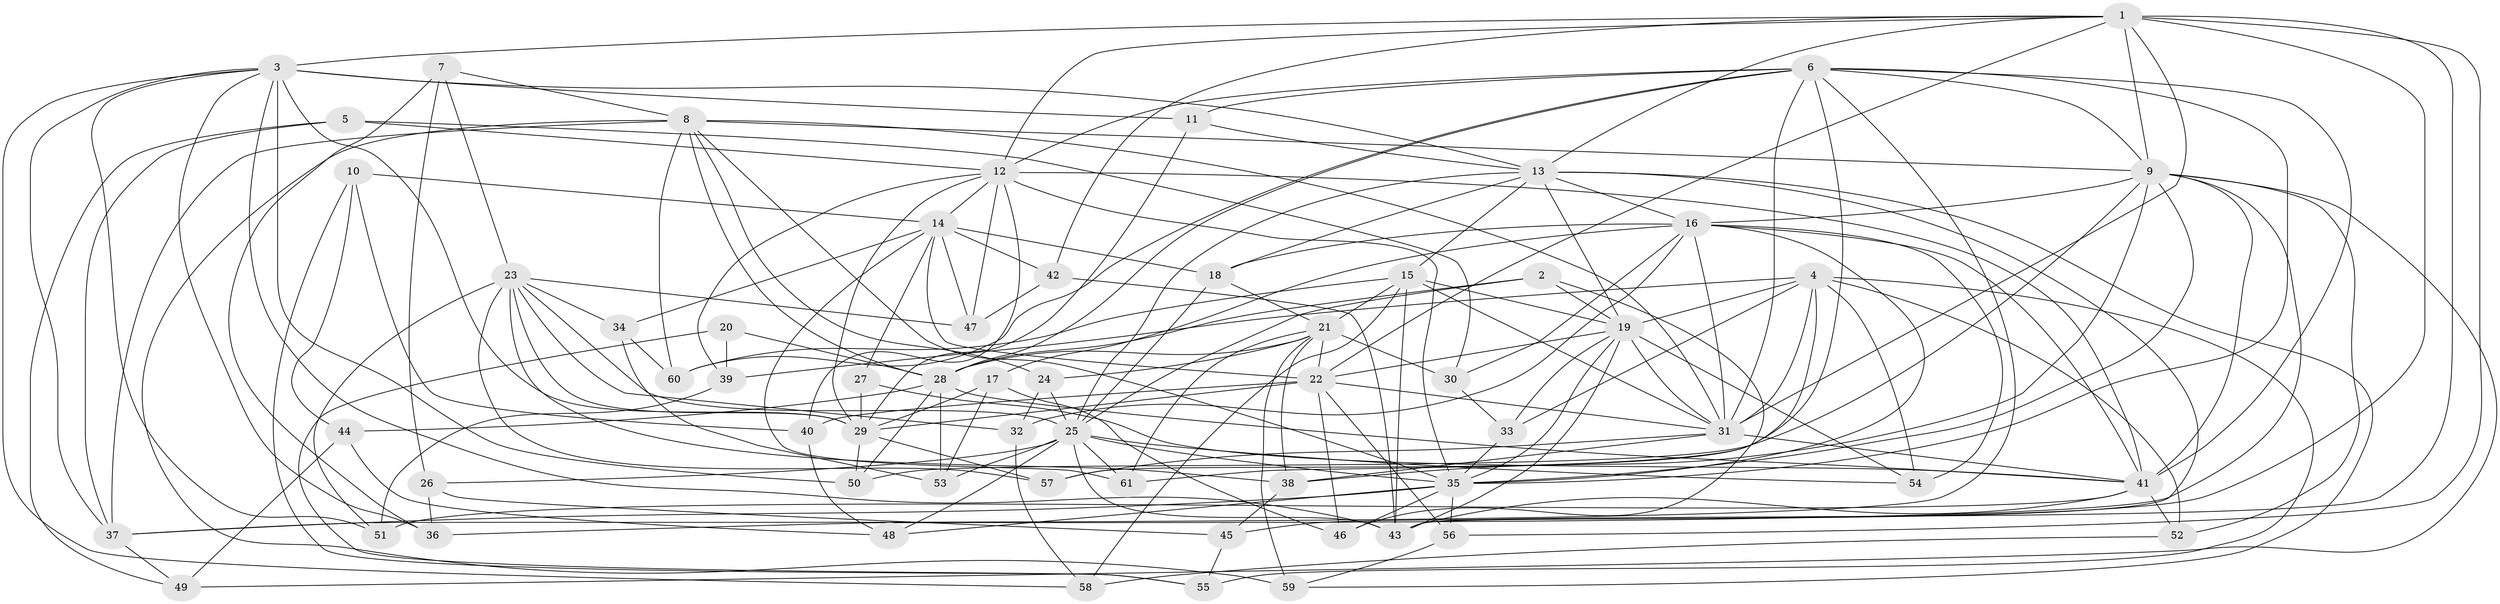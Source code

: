 // original degree distribution, {4: 1.0}
// Generated by graph-tools (version 1.1) at 2025/53/03/04/25 22:53:59]
// undirected, 61 vertices, 185 edges
graph export_dot {
  node [color=gray90,style=filled];
  1;
  2;
  3;
  4;
  5;
  6;
  7;
  8;
  9;
  10;
  11;
  12;
  13;
  14;
  15;
  16;
  17;
  18;
  19;
  20;
  21;
  22;
  23;
  24;
  25;
  26;
  27;
  28;
  29;
  30;
  31;
  32;
  33;
  34;
  35;
  36;
  37;
  38;
  39;
  40;
  41;
  42;
  43;
  44;
  45;
  46;
  47;
  48;
  49;
  50;
  51;
  52;
  53;
  54;
  55;
  56;
  57;
  58;
  59;
  60;
  61;
  1 -- 3 [weight=1.0];
  1 -- 9 [weight=1.0];
  1 -- 12 [weight=1.0];
  1 -- 13 [weight=1.0];
  1 -- 22 [weight=1.0];
  1 -- 31 [weight=1.0];
  1 -- 42 [weight=1.0];
  1 -- 43 [weight=1.0];
  1 -- 45 [weight=1.0];
  1 -- 56 [weight=1.0];
  2 -- 19 [weight=1.0];
  2 -- 25 [weight=1.0];
  2 -- 28 [weight=1.0];
  2 -- 46 [weight=1.0];
  3 -- 11 [weight=1.0];
  3 -- 13 [weight=1.0];
  3 -- 29 [weight=1.0];
  3 -- 36 [weight=1.0];
  3 -- 37 [weight=1.0];
  3 -- 43 [weight=1.0];
  3 -- 50 [weight=3.0];
  3 -- 51 [weight=1.0];
  3 -- 58 [weight=1.0];
  4 -- 19 [weight=3.0];
  4 -- 31 [weight=1.0];
  4 -- 33 [weight=1.0];
  4 -- 39 [weight=1.0];
  4 -- 52 [weight=1.0];
  4 -- 54 [weight=1.0];
  4 -- 55 [weight=1.0];
  4 -- 61 [weight=1.0];
  5 -- 12 [weight=1.0];
  5 -- 30 [weight=1.0];
  5 -- 37 [weight=1.0];
  5 -- 49 [weight=1.0];
  6 -- 9 [weight=1.0];
  6 -- 11 [weight=1.0];
  6 -- 12 [weight=1.0];
  6 -- 28 [weight=1.0];
  6 -- 31 [weight=2.0];
  6 -- 35 [weight=1.0];
  6 -- 37 [weight=1.0];
  6 -- 41 [weight=2.0];
  6 -- 57 [weight=1.0];
  6 -- 60 [weight=1.0];
  7 -- 8 [weight=1.0];
  7 -- 23 [weight=1.0];
  7 -- 26 [weight=1.0];
  7 -- 36 [weight=1.0];
  8 -- 9 [weight=2.0];
  8 -- 24 [weight=1.0];
  8 -- 28 [weight=1.0];
  8 -- 31 [weight=1.0];
  8 -- 35 [weight=1.0];
  8 -- 37 [weight=3.0];
  8 -- 59 [weight=1.0];
  8 -- 60 [weight=1.0];
  9 -- 16 [weight=1.0];
  9 -- 35 [weight=1.0];
  9 -- 36 [weight=1.0];
  9 -- 38 [weight=1.0];
  9 -- 41 [weight=1.0];
  9 -- 49 [weight=1.0];
  9 -- 50 [weight=1.0];
  9 -- 52 [weight=1.0];
  10 -- 14 [weight=1.0];
  10 -- 40 [weight=1.0];
  10 -- 44 [weight=1.0];
  10 -- 55 [weight=1.0];
  11 -- 13 [weight=1.0];
  11 -- 29 [weight=1.0];
  12 -- 14 [weight=2.0];
  12 -- 29 [weight=1.0];
  12 -- 35 [weight=1.0];
  12 -- 39 [weight=1.0];
  12 -- 40 [weight=1.0];
  12 -- 41 [weight=2.0];
  12 -- 47 [weight=1.0];
  13 -- 15 [weight=1.0];
  13 -- 16 [weight=1.0];
  13 -- 18 [weight=2.0];
  13 -- 19 [weight=1.0];
  13 -- 25 [weight=1.0];
  13 -- 43 [weight=2.0];
  13 -- 59 [weight=1.0];
  14 -- 18 [weight=1.0];
  14 -- 22 [weight=1.0];
  14 -- 27 [weight=1.0];
  14 -- 34 [weight=1.0];
  14 -- 42 [weight=1.0];
  14 -- 47 [weight=1.0];
  14 -- 61 [weight=1.0];
  15 -- 19 [weight=1.0];
  15 -- 21 [weight=1.0];
  15 -- 31 [weight=1.0];
  15 -- 43 [weight=2.0];
  15 -- 58 [weight=1.0];
  15 -- 60 [weight=1.0];
  16 -- 17 [weight=1.0];
  16 -- 18 [weight=1.0];
  16 -- 30 [weight=1.0];
  16 -- 31 [weight=1.0];
  16 -- 32 [weight=1.0];
  16 -- 35 [weight=1.0];
  16 -- 41 [weight=1.0];
  16 -- 54 [weight=1.0];
  17 -- 29 [weight=1.0];
  17 -- 46 [weight=1.0];
  17 -- 53 [weight=1.0];
  18 -- 21 [weight=1.0];
  18 -- 25 [weight=1.0];
  19 -- 22 [weight=1.0];
  19 -- 31 [weight=1.0];
  19 -- 33 [weight=1.0];
  19 -- 35 [weight=1.0];
  19 -- 43 [weight=1.0];
  19 -- 54 [weight=1.0];
  20 -- 28 [weight=2.0];
  20 -- 39 [weight=1.0];
  20 -- 55 [weight=1.0];
  21 -- 22 [weight=2.0];
  21 -- 24 [weight=1.0];
  21 -- 28 [weight=3.0];
  21 -- 30 [weight=1.0];
  21 -- 38 [weight=1.0];
  21 -- 59 [weight=1.0];
  21 -- 61 [weight=1.0];
  22 -- 29 [weight=1.0];
  22 -- 31 [weight=1.0];
  22 -- 40 [weight=1.0];
  22 -- 46 [weight=1.0];
  22 -- 56 [weight=1.0];
  23 -- 25 [weight=1.0];
  23 -- 29 [weight=1.0];
  23 -- 32 [weight=1.0];
  23 -- 34 [weight=1.0];
  23 -- 38 [weight=2.0];
  23 -- 47 [weight=1.0];
  23 -- 51 [weight=1.0];
  23 -- 57 [weight=1.0];
  24 -- 25 [weight=1.0];
  24 -- 32 [weight=1.0];
  25 -- 26 [weight=1.0];
  25 -- 35 [weight=1.0];
  25 -- 43 [weight=1.0];
  25 -- 48 [weight=1.0];
  25 -- 53 [weight=1.0];
  25 -- 54 [weight=1.0];
  25 -- 61 [weight=1.0];
  26 -- 36 [weight=1.0];
  26 -- 45 [weight=1.0];
  27 -- 29 [weight=2.0];
  27 -- 41 [weight=1.0];
  28 -- 41 [weight=1.0];
  28 -- 44 [weight=1.0];
  28 -- 50 [weight=1.0];
  28 -- 53 [weight=1.0];
  29 -- 50 [weight=1.0];
  29 -- 57 [weight=1.0];
  30 -- 33 [weight=1.0];
  31 -- 38 [weight=1.0];
  31 -- 41 [weight=1.0];
  31 -- 57 [weight=1.0];
  32 -- 58 [weight=1.0];
  33 -- 35 [weight=1.0];
  34 -- 53 [weight=1.0];
  34 -- 60 [weight=1.0];
  35 -- 37 [weight=1.0];
  35 -- 46 [weight=1.0];
  35 -- 48 [weight=1.0];
  35 -- 56 [weight=1.0];
  37 -- 49 [weight=1.0];
  38 -- 45 [weight=1.0];
  39 -- 51 [weight=1.0];
  40 -- 48 [weight=1.0];
  41 -- 43 [weight=1.0];
  41 -- 51 [weight=1.0];
  41 -- 52 [weight=1.0];
  42 -- 43 [weight=1.0];
  42 -- 47 [weight=1.0];
  44 -- 48 [weight=1.0];
  44 -- 49 [weight=1.0];
  45 -- 55 [weight=1.0];
  52 -- 58 [weight=1.0];
  56 -- 59 [weight=1.0];
}
